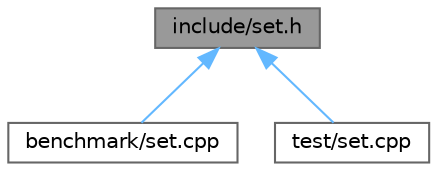 digraph "include/set.h"
{
 // LATEX_PDF_SIZE
  bgcolor="transparent";
  edge [fontname=Helvetica,fontsize=10,labelfontname=Helvetica,labelfontsize=10];
  node [fontname=Helvetica,fontsize=10,shape=box,height=0.2,width=0.4];
  Node1 [label="include/set.h",height=0.2,width=0.4,color="gray40", fillcolor="grey60", style="filled", fontcolor="black",tooltip="This is the main header file of the cset library. It contains all the functions and their implementat..."];
  Node1 -> Node2 [dir="back",color="steelblue1",style="solid"];
  Node2 [label="benchmark/set.cpp",height=0.2,width=0.4,color="grey40", fillcolor="white", style="filled",URL="$benchmark_2set_8cpp.html",tooltip="This is the main benchmark file of the cset library. It contains all the benchmarks needed to test th..."];
  Node1 -> Node3 [dir="back",color="steelblue1",style="solid"];
  Node3 [label="test/set.cpp",height=0.2,width=0.4,color="grey40", fillcolor="white", style="filled",URL="$test_2set_8cpp.html",tooltip="This is the main test file of the cset library. It contains all the test needed to assure that the li..."];
}
